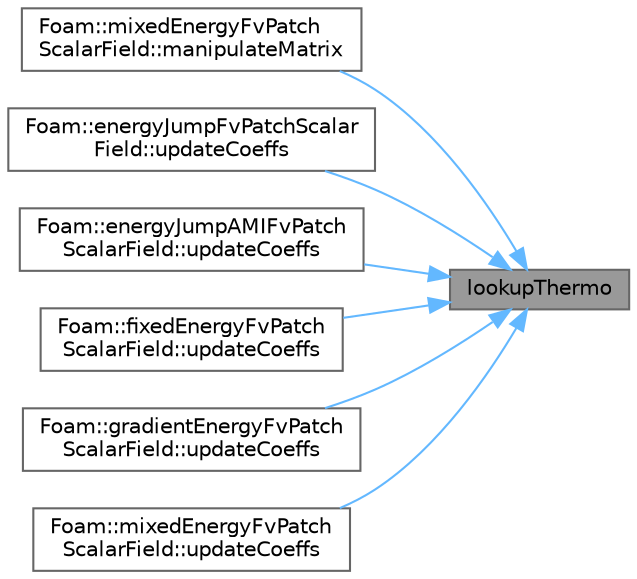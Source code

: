 digraph "lookupThermo"
{
 // LATEX_PDF_SIZE
  bgcolor="transparent";
  edge [fontname=Helvetica,fontsize=10,labelfontname=Helvetica,labelfontsize=10];
  node [fontname=Helvetica,fontsize=10,shape=box,height=0.2,width=0.4];
  rankdir="RL";
  Node1 [id="Node000001",label="lookupThermo",height=0.2,width=0.4,color="gray40", fillcolor="grey60", style="filled", fontcolor="black",tooltip=" "];
  Node1 -> Node2 [id="edge1_Node000001_Node000002",dir="back",color="steelblue1",style="solid",tooltip=" "];
  Node2 [id="Node000002",label="Foam::mixedEnergyFvPatch\lScalarField::manipulateMatrix",height=0.2,width=0.4,color="grey40", fillcolor="white", style="filled",URL="$classFoam_1_1mixedEnergyFvPatchScalarField.html#a968282db6386bfe2aa81ef0072c9821b",tooltip=" "];
  Node1 -> Node3 [id="edge2_Node000001_Node000003",dir="back",color="steelblue1",style="solid",tooltip=" "];
  Node3 [id="Node000003",label="Foam::energyJumpFvPatchScalar\lField::updateCoeffs",height=0.2,width=0.4,color="grey40", fillcolor="white", style="filled",URL="$classFoam_1_1energyJumpFvPatchScalarField.html#a7e24eafac629d3733181cd942d4c902f",tooltip=" "];
  Node1 -> Node4 [id="edge3_Node000001_Node000004",dir="back",color="steelblue1",style="solid",tooltip=" "];
  Node4 [id="Node000004",label="Foam::energyJumpAMIFvPatch\lScalarField::updateCoeffs",height=0.2,width=0.4,color="grey40", fillcolor="white", style="filled",URL="$classFoam_1_1energyJumpAMIFvPatchScalarField.html#a7e24eafac629d3733181cd942d4c902f",tooltip=" "];
  Node1 -> Node5 [id="edge4_Node000001_Node000005",dir="back",color="steelblue1",style="solid",tooltip=" "];
  Node5 [id="Node000005",label="Foam::fixedEnergyFvPatch\lScalarField::updateCoeffs",height=0.2,width=0.4,color="grey40", fillcolor="white", style="filled",URL="$classFoam_1_1fixedEnergyFvPatchScalarField.html#a7e24eafac629d3733181cd942d4c902f",tooltip=" "];
  Node1 -> Node6 [id="edge5_Node000001_Node000006",dir="back",color="steelblue1",style="solid",tooltip=" "];
  Node6 [id="Node000006",label="Foam::gradientEnergyFvPatch\lScalarField::updateCoeffs",height=0.2,width=0.4,color="grey40", fillcolor="white", style="filled",URL="$classFoam_1_1gradientEnergyFvPatchScalarField.html#a7e24eafac629d3733181cd942d4c902f",tooltip=" "];
  Node1 -> Node7 [id="edge6_Node000001_Node000007",dir="back",color="steelblue1",style="solid",tooltip=" "];
  Node7 [id="Node000007",label="Foam::mixedEnergyFvPatch\lScalarField::updateCoeffs",height=0.2,width=0.4,color="grey40", fillcolor="white", style="filled",URL="$classFoam_1_1mixedEnergyFvPatchScalarField.html#a7e24eafac629d3733181cd942d4c902f",tooltip=" "];
}

